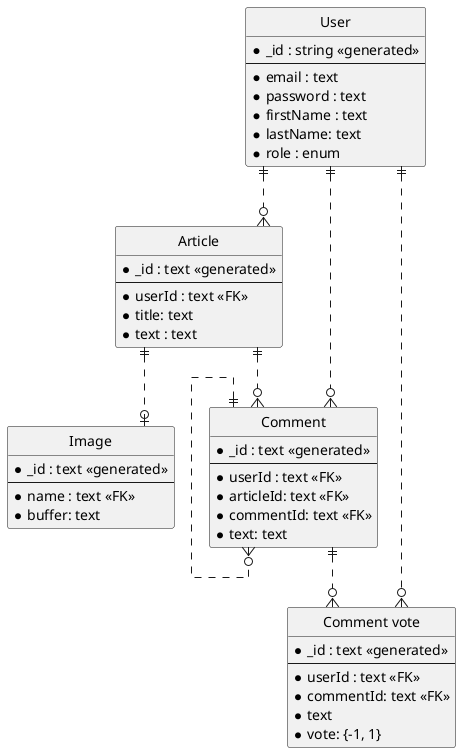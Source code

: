 @startuml Entity relations
' hide the spot
hide circle

' avoid problems with angled crows feet
skinparam linetype ortho

entity "User" as user {
  *_id : string <<generated>>
  --
  *email : text
  *password : text
  *firstName : text
  *lastName: text
  *role : enum
}

entity "Article" as article {
  *_id : text <<generated>>
  --
  *userId : text <<FK>>
  *title: text
  *text : text
}

entity "Image" as image {
  *_id : text <<generated>>
  --
  *name : text <<FK>>
  *buffer: text
}


entity "Comment" as comment {
  *_id : text <<generated>>
  --
  *userId : text <<FK>>
  *articleId: text <<FK>>
  *commentId: text <<FK>>
  *text: text
}

Entity "Comment vote" as vote {
  *_id : text <<generated>>
  --
  *userId : text <<FK>>
  *commentId: text <<FK>>
  *text
  *vote: {-1, 1}
}

user ||..o{ article
user ||..o{ comment
article ||..o{ comment
article ||..o| image
comment ||..o{ vote
comment ||..o{ comment
user ||..o{ vote

@enduml